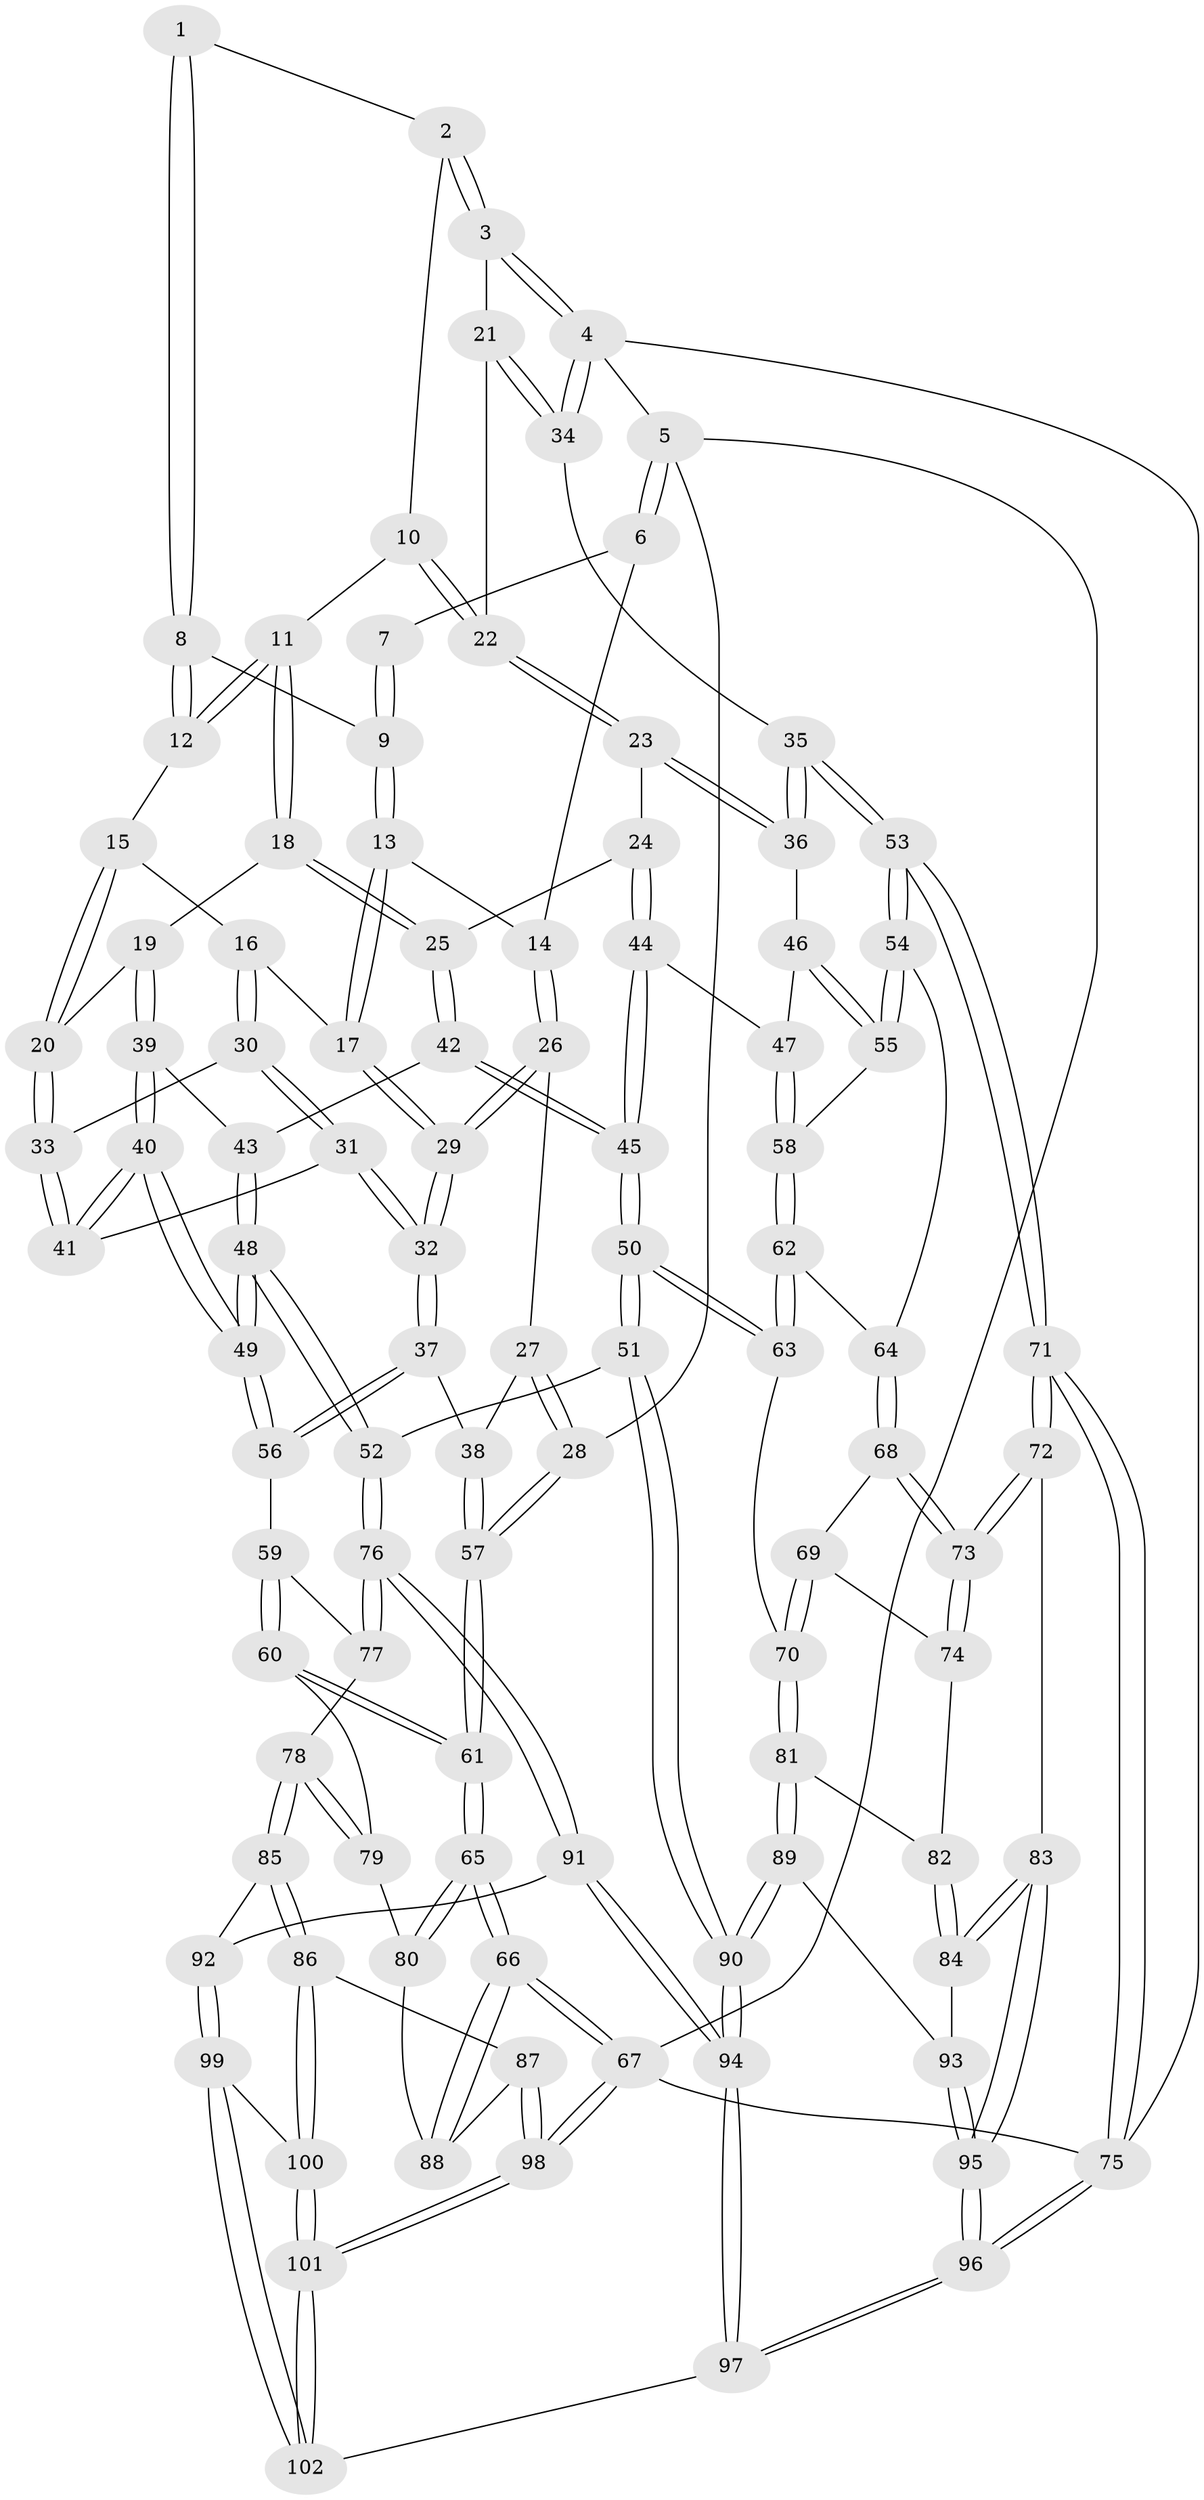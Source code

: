 // Generated by graph-tools (version 1.1) at 2025/27/03/09/25 03:27:03]
// undirected, 102 vertices, 252 edges
graph export_dot {
graph [start="1"]
  node [color=gray90,style=filled];
  1 [pos="+0.44655423458617194+0"];
  2 [pos="+0.6628245733229795+0"];
  3 [pos="+1+0"];
  4 [pos="+1+0"];
  5 [pos="+0+0"];
  6 [pos="+0.050650194106159764+0"];
  7 [pos="+0.2798529991116132+0"];
  8 [pos="+0.45348302969266674+0.046426557903928405"];
  9 [pos="+0.2980990793312925+0.0473426643786986"];
  10 [pos="+0.6366612312917582+0.0957764100081553"];
  11 [pos="+0.5124955502909335+0.12973099640387428"];
  12 [pos="+0.4725753716623261+0.11289585812871443"];
  13 [pos="+0.2841163629034919+0.14525949878144456"];
  14 [pos="+0.2408220780954972+0.14897360252109237"];
  15 [pos="+0.39995358372566897+0.1430298601007638"];
  16 [pos="+0.28990751451945035+0.1497438610203762"];
  17 [pos="+0.28927164998926297+0.1493082063063693"];
  18 [pos="+0.5069883898409575+0.2611166035641938"];
  19 [pos="+0.4462484510362193+0.2729603091178338"];
  20 [pos="+0.43366782182209795+0.2722528953148003"];
  21 [pos="+0.7251247340002202+0.1555405327620513"];
  22 [pos="+0.700737468076123+0.16615081239558446"];
  23 [pos="+0.7041269523435318+0.2534906958221812"];
  24 [pos="+0.6872672027072714+0.2616173341211011"];
  25 [pos="+0.5479089632451587+0.297871173736415"];
  26 [pos="+0.11293697423522953+0.17112997629126"];
  27 [pos="+0.07595673951353946+0.15614288643770016"];
  28 [pos="+0+0"];
  29 [pos="+0.1880648318199769+0.37380818093472823"];
  30 [pos="+0.3115597358439113+0.22042589437297427"];
  31 [pos="+0.278314487927728+0.3550970637163604"];
  32 [pos="+0.1892338074209894+0.3777850983314413"];
  33 [pos="+0.40833147700390765+0.2819546507107573"];
  34 [pos="+1+0.15181731091572767"];
  35 [pos="+1+0.3785153006255611"];
  36 [pos="+0.734931626113283+0.2848965842689104"];
  37 [pos="+0.174821660876729+0.4004376168229292"];
  38 [pos="+0.061908154910617394+0.3964755792600678"];
  39 [pos="+0.4574542841853466+0.3797752977723597"];
  40 [pos="+0.38062977411206295+0.41386618554805044"];
  41 [pos="+0.3593107523120422+0.3858108608044586"];
  42 [pos="+0.536150677800746+0.3646981563657036"];
  43 [pos="+0.5025181097376477+0.3757490142363568"];
  44 [pos="+0.5917871001957918+0.44654435135737075"];
  45 [pos="+0.5906931158345282+0.44696537460301417"];
  46 [pos="+0.7177866286374341+0.3790704614766195"];
  47 [pos="+0.6671098900089737+0.43872406940011327"];
  48 [pos="+0.4432549514944804+0.5946697466360612"];
  49 [pos="+0.3987558537308697+0.5604071708876645"];
  50 [pos="+0.5163402314437953+0.6255226060528284"];
  51 [pos="+0.5105869729886731+0.6278818403407362"];
  52 [pos="+0.4838052674079272+0.6308274597180894"];
  53 [pos="+1+0.39920909750076816"];
  54 [pos="+0.9498919715287384+0.46288146189637014"];
  55 [pos="+0.776910298166323+0.45202865353506444"];
  56 [pos="+0.19782224556525452+0.5575191587786115"];
  57 [pos="+0+0.435881671239901"];
  58 [pos="+0.7188666917864145+0.4955564526300052"];
  59 [pos="+0.18851636780220224+0.567681931306094"];
  60 [pos="+0.14656362819504445+0.5982178138060298"];
  61 [pos="+0+0.5879418220403619"];
  62 [pos="+0.7176231104539139+0.5613547580614361"];
  63 [pos="+0.6562230805887083+0.6376469290320259"];
  64 [pos="+0.8697819277220475+0.5345885548569967"];
  65 [pos="+0+0.695619118127087"];
  66 [pos="+0+0.8605911301920915"];
  67 [pos="+0+1"];
  68 [pos="+0.8484007850195856+0.5946907489022255"];
  69 [pos="+0.8459560536525594+0.5974891479945026"];
  70 [pos="+0.7108948967235873+0.6833360530849681"];
  71 [pos="+1+0.7442053081966598"];
  72 [pos="+1+0.7719672238100934"];
  73 [pos="+0.908473866929643+0.7225516560249455"];
  74 [pos="+0.8266798534755736+0.7048642355180906"];
  75 [pos="+1+1"];
  76 [pos="+0.40934280002152085+0.7564155310741144"];
  77 [pos="+0.27197861681422225+0.699282542786103"];
  78 [pos="+0.2099498797477614+0.7465256121412966"];
  79 [pos="+0.15136034270304197+0.6629397170417817"];
  80 [pos="+0.10836120796767898+0.745316430588304"];
  81 [pos="+0.7199490520394916+0.69609612241846"];
  82 [pos="+0.7732130333356594+0.7088423114575303"];
  83 [pos="+1+0.7750266093319644"];
  84 [pos="+0.8335106538781055+0.8184538276932576"];
  85 [pos="+0.23391630992421403+0.836690813016483"];
  86 [pos="+0.20436100193798537+0.8497866706454066"];
  87 [pos="+0.1620222673571478+0.8521337836214679"];
  88 [pos="+0.11299429818186267+0.8197494215292412"];
  89 [pos="+0.7114754813294837+0.8352693982778991"];
  90 [pos="+0.6318388999386823+0.8803716923040044"];
  91 [pos="+0.3884432389045882+0.8204363165582674"];
  92 [pos="+0.24558866958861844+0.8378802795006094"];
  93 [pos="+0.777074186988322+0.8634271906175782"];
  94 [pos="+0.5117414443165598+1"];
  95 [pos="+0.8308897618012341+0.9892614992102856"];
  96 [pos="+0.8134266839850822+1"];
  97 [pos="+0.5133264721065135+1"];
  98 [pos="+0+1"];
  99 [pos="+0.27240511550172297+0.992260959986579"];
  100 [pos="+0.2035869057687121+0.9460257072671354"];
  101 [pos="+0+1"];
  102 [pos="+0.3920933636030614+1"];
  1 -- 2;
  1 -- 8;
  1 -- 8;
  2 -- 3;
  2 -- 3;
  2 -- 10;
  3 -- 4;
  3 -- 4;
  3 -- 21;
  4 -- 5;
  4 -- 34;
  4 -- 34;
  4 -- 75;
  5 -- 6;
  5 -- 6;
  5 -- 28;
  5 -- 67;
  6 -- 7;
  6 -- 14;
  7 -- 9;
  7 -- 9;
  8 -- 9;
  8 -- 12;
  8 -- 12;
  9 -- 13;
  9 -- 13;
  10 -- 11;
  10 -- 22;
  10 -- 22;
  11 -- 12;
  11 -- 12;
  11 -- 18;
  11 -- 18;
  12 -- 15;
  13 -- 14;
  13 -- 17;
  13 -- 17;
  14 -- 26;
  14 -- 26;
  15 -- 16;
  15 -- 20;
  15 -- 20;
  16 -- 17;
  16 -- 30;
  16 -- 30;
  17 -- 29;
  17 -- 29;
  18 -- 19;
  18 -- 25;
  18 -- 25;
  19 -- 20;
  19 -- 39;
  19 -- 39;
  20 -- 33;
  20 -- 33;
  21 -- 22;
  21 -- 34;
  21 -- 34;
  22 -- 23;
  22 -- 23;
  23 -- 24;
  23 -- 36;
  23 -- 36;
  24 -- 25;
  24 -- 44;
  24 -- 44;
  25 -- 42;
  25 -- 42;
  26 -- 27;
  26 -- 29;
  26 -- 29;
  27 -- 28;
  27 -- 28;
  27 -- 38;
  28 -- 57;
  28 -- 57;
  29 -- 32;
  29 -- 32;
  30 -- 31;
  30 -- 31;
  30 -- 33;
  31 -- 32;
  31 -- 32;
  31 -- 41;
  32 -- 37;
  32 -- 37;
  33 -- 41;
  33 -- 41;
  34 -- 35;
  35 -- 36;
  35 -- 36;
  35 -- 53;
  35 -- 53;
  36 -- 46;
  37 -- 38;
  37 -- 56;
  37 -- 56;
  38 -- 57;
  38 -- 57;
  39 -- 40;
  39 -- 40;
  39 -- 43;
  40 -- 41;
  40 -- 41;
  40 -- 49;
  40 -- 49;
  42 -- 43;
  42 -- 45;
  42 -- 45;
  43 -- 48;
  43 -- 48;
  44 -- 45;
  44 -- 45;
  44 -- 47;
  45 -- 50;
  45 -- 50;
  46 -- 47;
  46 -- 55;
  46 -- 55;
  47 -- 58;
  47 -- 58;
  48 -- 49;
  48 -- 49;
  48 -- 52;
  48 -- 52;
  49 -- 56;
  49 -- 56;
  50 -- 51;
  50 -- 51;
  50 -- 63;
  50 -- 63;
  51 -- 52;
  51 -- 90;
  51 -- 90;
  52 -- 76;
  52 -- 76;
  53 -- 54;
  53 -- 54;
  53 -- 71;
  53 -- 71;
  54 -- 55;
  54 -- 55;
  54 -- 64;
  55 -- 58;
  56 -- 59;
  57 -- 61;
  57 -- 61;
  58 -- 62;
  58 -- 62;
  59 -- 60;
  59 -- 60;
  59 -- 77;
  60 -- 61;
  60 -- 61;
  60 -- 79;
  61 -- 65;
  61 -- 65;
  62 -- 63;
  62 -- 63;
  62 -- 64;
  63 -- 70;
  64 -- 68;
  64 -- 68;
  65 -- 66;
  65 -- 66;
  65 -- 80;
  65 -- 80;
  66 -- 67;
  66 -- 67;
  66 -- 88;
  66 -- 88;
  67 -- 98;
  67 -- 98;
  67 -- 75;
  68 -- 69;
  68 -- 73;
  68 -- 73;
  69 -- 70;
  69 -- 70;
  69 -- 74;
  70 -- 81;
  70 -- 81;
  71 -- 72;
  71 -- 72;
  71 -- 75;
  71 -- 75;
  72 -- 73;
  72 -- 73;
  72 -- 83;
  73 -- 74;
  73 -- 74;
  74 -- 82;
  75 -- 96;
  75 -- 96;
  76 -- 77;
  76 -- 77;
  76 -- 91;
  76 -- 91;
  77 -- 78;
  78 -- 79;
  78 -- 79;
  78 -- 85;
  78 -- 85;
  79 -- 80;
  80 -- 88;
  81 -- 82;
  81 -- 89;
  81 -- 89;
  82 -- 84;
  82 -- 84;
  83 -- 84;
  83 -- 84;
  83 -- 95;
  83 -- 95;
  84 -- 93;
  85 -- 86;
  85 -- 86;
  85 -- 92;
  86 -- 87;
  86 -- 100;
  86 -- 100;
  87 -- 88;
  87 -- 98;
  87 -- 98;
  89 -- 90;
  89 -- 90;
  89 -- 93;
  90 -- 94;
  90 -- 94;
  91 -- 92;
  91 -- 94;
  91 -- 94;
  92 -- 99;
  92 -- 99;
  93 -- 95;
  93 -- 95;
  94 -- 97;
  94 -- 97;
  95 -- 96;
  95 -- 96;
  96 -- 97;
  96 -- 97;
  97 -- 102;
  98 -- 101;
  98 -- 101;
  99 -- 100;
  99 -- 102;
  99 -- 102;
  100 -- 101;
  100 -- 101;
  101 -- 102;
  101 -- 102;
}
